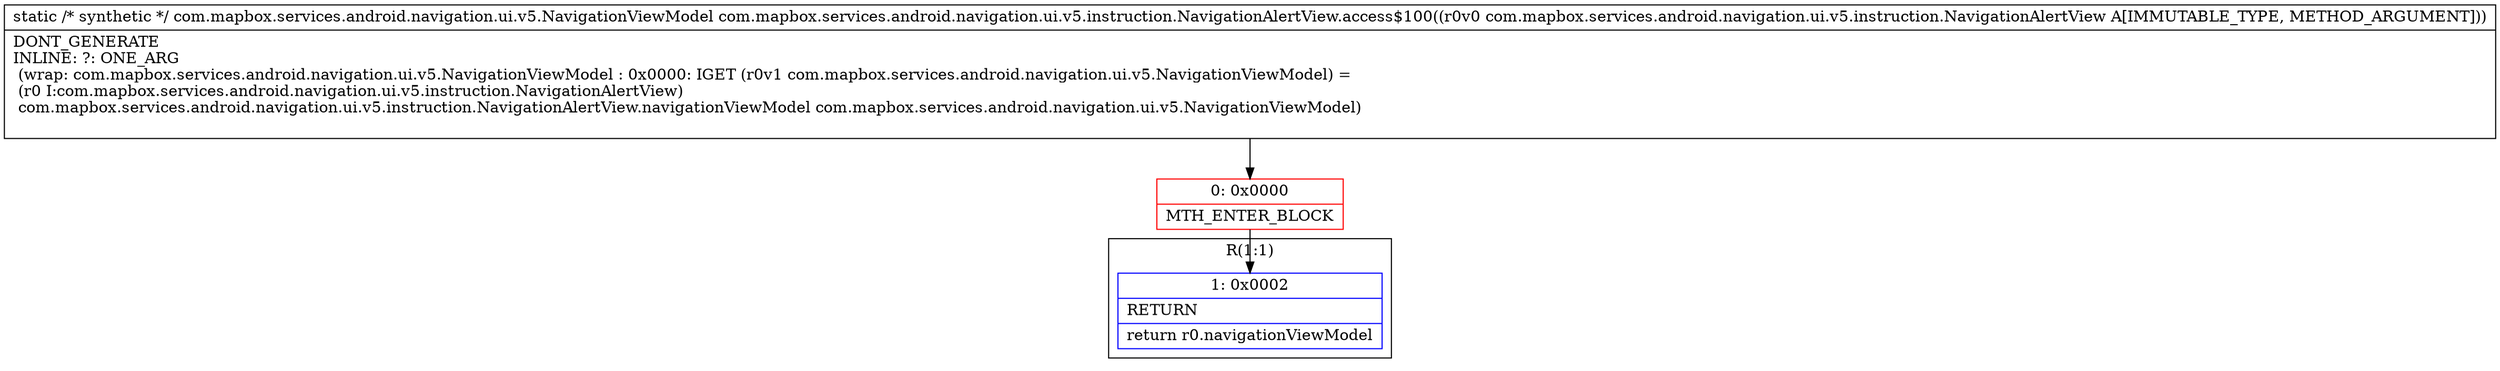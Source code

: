 digraph "CFG forcom.mapbox.services.android.navigation.ui.v5.instruction.NavigationAlertView.access$100(Lcom\/mapbox\/services\/android\/navigation\/ui\/v5\/instruction\/NavigationAlertView;)Lcom\/mapbox\/services\/android\/navigation\/ui\/v5\/NavigationViewModel;" {
subgraph cluster_Region_1968902460 {
label = "R(1:1)";
node [shape=record,color=blue];
Node_1 [shape=record,label="{1\:\ 0x0002|RETURN\l|return r0.navigationViewModel\l}"];
}
Node_0 [shape=record,color=red,label="{0\:\ 0x0000|MTH_ENTER_BLOCK\l}"];
MethodNode[shape=record,label="{static \/* synthetic *\/ com.mapbox.services.android.navigation.ui.v5.NavigationViewModel com.mapbox.services.android.navigation.ui.v5.instruction.NavigationAlertView.access$100((r0v0 com.mapbox.services.android.navigation.ui.v5.instruction.NavigationAlertView A[IMMUTABLE_TYPE, METHOD_ARGUMENT]))  | DONT_GENERATE\lINLINE: ?: ONE_ARG  \l  (wrap: com.mapbox.services.android.navigation.ui.v5.NavigationViewModel : 0x0000: IGET  (r0v1 com.mapbox.services.android.navigation.ui.v5.NavigationViewModel) = \l  (r0 I:com.mapbox.services.android.navigation.ui.v5.instruction.NavigationAlertView)\l com.mapbox.services.android.navigation.ui.v5.instruction.NavigationAlertView.navigationViewModel com.mapbox.services.android.navigation.ui.v5.NavigationViewModel)\l\l}"];
MethodNode -> Node_0;
Node_0 -> Node_1;
}

